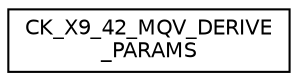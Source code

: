 digraph "Graphical Class Hierarchy"
{
  edge [fontname="Helvetica",fontsize="10",labelfontname="Helvetica",labelfontsize="10"];
  node [fontname="Helvetica",fontsize="10",shape=record];
  rankdir="LR";
  Node0 [label="CK_X9_42_MQV_DERIVE\l_PARAMS",height=0.2,width=0.4,color="black", fillcolor="white", style="filled",URL="$struct_c_k___x9__42___m_q_v___d_e_r_i_v_e___p_a_r_a_m_s.html"];
}
